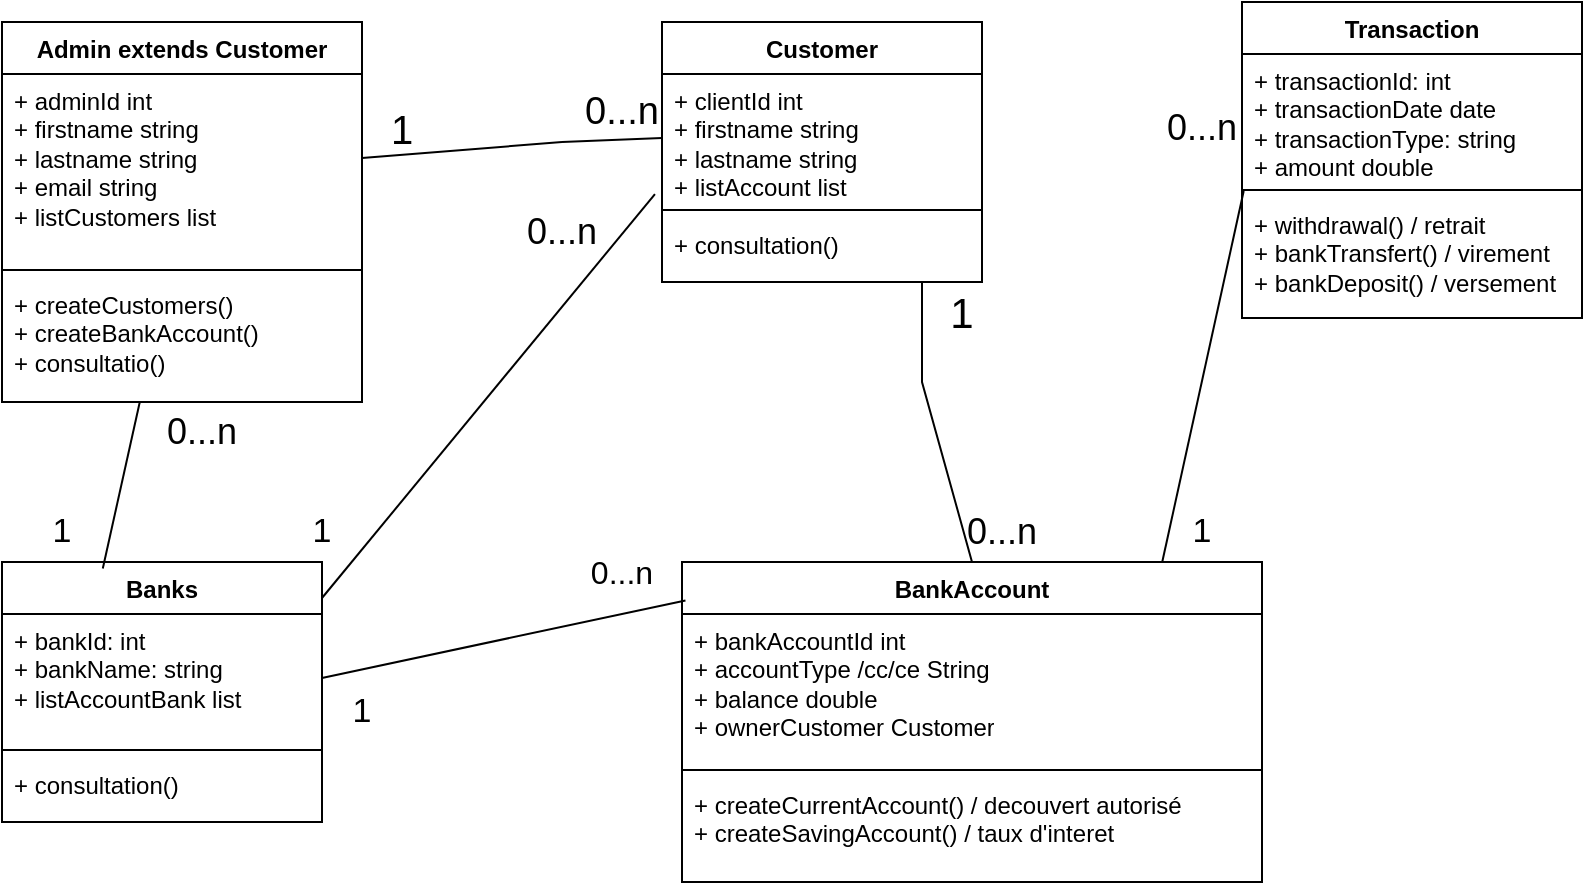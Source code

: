 <mxfile version="24.7.17">
  <diagram name="Page-1" id="3cXffu0VHovjs0cq3TGL">
    <mxGraphModel dx="1050" dy="618" grid="1" gridSize="10" guides="1" tooltips="1" connect="1" arrows="1" fold="1" page="1" pageScale="1" pageWidth="850" pageHeight="1100" math="0" shadow="0">
      <root>
        <mxCell id="0" />
        <mxCell id="1" parent="0" />
        <mxCell id="K2STK1kB6uqq91tzaWy4-2" value="Transaction" style="swimlane;fontStyle=1;align=center;verticalAlign=top;childLayout=stackLayout;horizontal=1;startSize=26;horizontalStack=0;resizeParent=1;resizeParentMax=0;resizeLast=0;collapsible=1;marginBottom=0;whiteSpace=wrap;html=1;" parent="1" vertex="1">
          <mxGeometry x="650" y="10" width="170" height="158" as="geometry" />
        </mxCell>
        <mxCell id="K2STK1kB6uqq91tzaWy4-3" value="+ transactionId: int&lt;div&gt;+ transactionDate date&lt;/div&gt;&lt;div&gt;+ transactionType: string&lt;/div&gt;&lt;div&gt;+ amount double&lt;/div&gt;" style="text;strokeColor=none;fillColor=none;align=left;verticalAlign=top;spacingLeft=4;spacingRight=4;overflow=hidden;rotatable=0;points=[[0,0.5],[1,0.5]];portConstraint=eastwest;whiteSpace=wrap;html=1;" parent="K2STK1kB6uqq91tzaWy4-2" vertex="1">
          <mxGeometry y="26" width="170" height="64" as="geometry" />
        </mxCell>
        <mxCell id="K2STK1kB6uqq91tzaWy4-4" value="" style="line;strokeWidth=1;fillColor=none;align=left;verticalAlign=middle;spacingTop=-1;spacingLeft=3;spacingRight=3;rotatable=0;labelPosition=right;points=[];portConstraint=eastwest;strokeColor=inherit;" parent="K2STK1kB6uqq91tzaWy4-2" vertex="1">
          <mxGeometry y="90" width="170" height="8" as="geometry" />
        </mxCell>
        <mxCell id="K2STK1kB6uqq91tzaWy4-5" value="+ withdrawal() / retrait&lt;div&gt;+ bankTransfert() / virement&lt;/div&gt;&lt;div&gt;+ bankDeposit() / versement&lt;/div&gt;" style="text;strokeColor=none;fillColor=none;align=left;verticalAlign=top;spacingLeft=4;spacingRight=4;overflow=hidden;rotatable=0;points=[[0,0.5],[1,0.5]];portConstraint=eastwest;whiteSpace=wrap;html=1;" parent="K2STK1kB6uqq91tzaWy4-2" vertex="1">
          <mxGeometry y="98" width="170" height="60" as="geometry" />
        </mxCell>
        <mxCell id="K2STK1kB6uqq91tzaWy4-6" value="Customer" style="swimlane;fontStyle=1;align=center;verticalAlign=top;childLayout=stackLayout;horizontal=1;startSize=26;horizontalStack=0;resizeParent=1;resizeParentMax=0;resizeLast=0;collapsible=1;marginBottom=0;whiteSpace=wrap;html=1;" parent="1" vertex="1">
          <mxGeometry x="360" y="20" width="160" height="130" as="geometry" />
        </mxCell>
        <mxCell id="K2STK1kB6uqq91tzaWy4-7" value="+ clientId int&lt;div&gt;+ firstname string&lt;/div&gt;&lt;div&gt;+ lastname string&lt;/div&gt;&lt;div&gt;+ listAccount list&lt;/div&gt;" style="text;strokeColor=none;fillColor=none;align=left;verticalAlign=top;spacingLeft=4;spacingRight=4;overflow=hidden;rotatable=0;points=[[0,0.5],[1,0.5]];portConstraint=eastwest;whiteSpace=wrap;html=1;" parent="K2STK1kB6uqq91tzaWy4-6" vertex="1">
          <mxGeometry y="26" width="160" height="64" as="geometry" />
        </mxCell>
        <mxCell id="K2STK1kB6uqq91tzaWy4-8" value="" style="line;strokeWidth=1;fillColor=none;align=left;verticalAlign=middle;spacingTop=-1;spacingLeft=3;spacingRight=3;rotatable=0;labelPosition=right;points=[];portConstraint=eastwest;strokeColor=inherit;" parent="K2STK1kB6uqq91tzaWy4-6" vertex="1">
          <mxGeometry y="90" width="160" height="8" as="geometry" />
        </mxCell>
        <mxCell id="K2STK1kB6uqq91tzaWy4-9" value="+ consultation()" style="text;strokeColor=none;fillColor=none;align=left;verticalAlign=top;spacingLeft=4;spacingRight=4;overflow=hidden;rotatable=0;points=[[0,0.5],[1,0.5]];portConstraint=eastwest;whiteSpace=wrap;html=1;" parent="K2STK1kB6uqq91tzaWy4-6" vertex="1">
          <mxGeometry y="98" width="160" height="32" as="geometry" />
        </mxCell>
        <mxCell id="K2STK1kB6uqq91tzaWy4-10" value="BankAccount" style="swimlane;fontStyle=1;align=center;verticalAlign=top;childLayout=stackLayout;horizontal=1;startSize=26;horizontalStack=0;resizeParent=1;resizeParentMax=0;resizeLast=0;collapsible=1;marginBottom=0;whiteSpace=wrap;html=1;" parent="1" vertex="1">
          <mxGeometry x="370" y="290" width="290" height="160" as="geometry" />
        </mxCell>
        <mxCell id="K2STK1kB6uqq91tzaWy4-11" value="&lt;div&gt;+ bankAccountId int&lt;/div&gt;+ accountType /cc/ce String&lt;div&gt;+ balance double&lt;/div&gt;&lt;div&gt;+ ownerCustomer Customer&lt;/div&gt;" style="text;strokeColor=none;fillColor=none;align=left;verticalAlign=top;spacingLeft=4;spacingRight=4;overflow=hidden;rotatable=0;points=[[0,0.5],[1,0.5]];portConstraint=eastwest;whiteSpace=wrap;html=1;" parent="K2STK1kB6uqq91tzaWy4-10" vertex="1">
          <mxGeometry y="26" width="290" height="74" as="geometry" />
        </mxCell>
        <mxCell id="K2STK1kB6uqq91tzaWy4-12" value="" style="line;strokeWidth=1;fillColor=none;align=left;verticalAlign=middle;spacingTop=-1;spacingLeft=3;spacingRight=3;rotatable=0;labelPosition=right;points=[];portConstraint=eastwest;strokeColor=inherit;" parent="K2STK1kB6uqq91tzaWy4-10" vertex="1">
          <mxGeometry y="100" width="290" height="8" as="geometry" />
        </mxCell>
        <mxCell id="K2STK1kB6uqq91tzaWy4-13" value="+ createCurrentAccount() / decouvert autorisé&lt;div&gt;+ createSavingAccount() / taux d&#39;interet&lt;/div&gt;" style="text;strokeColor=none;fillColor=none;align=left;verticalAlign=top;spacingLeft=4;spacingRight=4;overflow=hidden;rotatable=0;points=[[0,0.5],[1,0.5]];portConstraint=eastwest;whiteSpace=wrap;html=1;" parent="K2STK1kB6uqq91tzaWy4-10" vertex="1">
          <mxGeometry y="108" width="290" height="52" as="geometry" />
        </mxCell>
        <mxCell id="K2STK1kB6uqq91tzaWy4-14" value="Admin extends Customer" style="swimlane;fontStyle=1;align=center;verticalAlign=top;childLayout=stackLayout;horizontal=1;startSize=26;horizontalStack=0;resizeParent=1;resizeParentMax=0;resizeLast=0;collapsible=1;marginBottom=0;whiteSpace=wrap;html=1;" parent="1" vertex="1">
          <mxGeometry x="30" y="20" width="180" height="190" as="geometry" />
        </mxCell>
        <mxCell id="K2STK1kB6uqq91tzaWy4-15" value="+ adminId int&lt;div&gt;+ firstname string&lt;/div&gt;&lt;div&gt;+ lastname string&lt;/div&gt;&lt;div&gt;+ email string&lt;/div&gt;&lt;div&gt;+ listCustomers list&lt;/div&gt;" style="text;strokeColor=none;fillColor=none;align=left;verticalAlign=top;spacingLeft=4;spacingRight=4;overflow=hidden;rotatable=0;points=[[0,0.5],[1,0.5]];portConstraint=eastwest;whiteSpace=wrap;html=1;" parent="K2STK1kB6uqq91tzaWy4-14" vertex="1">
          <mxGeometry y="26" width="180" height="94" as="geometry" />
        </mxCell>
        <mxCell id="K2STK1kB6uqq91tzaWy4-16" value="" style="line;strokeWidth=1;fillColor=none;align=left;verticalAlign=middle;spacingTop=-1;spacingLeft=3;spacingRight=3;rotatable=0;labelPosition=right;points=[];portConstraint=eastwest;strokeColor=inherit;" parent="K2STK1kB6uqq91tzaWy4-14" vertex="1">
          <mxGeometry y="120" width="180" height="8" as="geometry" />
        </mxCell>
        <mxCell id="K2STK1kB6uqq91tzaWy4-17" value="+ createCustomers()&lt;div&gt;+ createBankAccount()&lt;/div&gt;&lt;div&gt;+ consultatio()&lt;/div&gt;" style="text;strokeColor=none;fillColor=none;align=left;verticalAlign=top;spacingLeft=4;spacingRight=4;overflow=hidden;rotatable=0;points=[[0,0.5],[1,0.5]];portConstraint=eastwest;whiteSpace=wrap;html=1;" parent="K2STK1kB6uqq91tzaWy4-14" vertex="1">
          <mxGeometry y="128" width="180" height="62" as="geometry" />
        </mxCell>
        <mxCell id="K2STK1kB6uqq91tzaWy4-26" value="" style="endArrow=none;html=1;rounded=0;entryX=0.005;entryY=-0.058;entryDx=0;entryDy=0;entryPerimeter=0;exitX=0.828;exitY=0;exitDx=0;exitDy=0;exitPerimeter=0;" parent="1" source="K2STK1kB6uqq91tzaWy4-10" target="K2STK1kB6uqq91tzaWy4-5" edge="1">
          <mxGeometry width="50" height="50" relative="1" as="geometry">
            <mxPoint x="520" y="90" as="sourcePoint" />
            <mxPoint x="570" y="40" as="targetPoint" />
          </mxGeometry>
        </mxCell>
        <mxCell id="K2STK1kB6uqq91tzaWy4-27" value="" style="endArrow=none;html=1;rounded=0;entryX=0.5;entryY=0;entryDx=0;entryDy=0;" parent="1" target="K2STK1kB6uqq91tzaWy4-10" edge="1">
          <mxGeometry width="50" height="50" relative="1" as="geometry">
            <mxPoint x="490" y="200" as="sourcePoint" />
            <mxPoint x="520" y="170" as="targetPoint" />
            <Array as="points">
              <mxPoint x="490" y="150" />
              <mxPoint x="490" y="200" />
            </Array>
          </mxGeometry>
        </mxCell>
        <mxCell id="K2STK1kB6uqq91tzaWy4-28" value="" style="endArrow=none;html=1;rounded=0;entryX=0;entryY=0.5;entryDx=0;entryDy=0;exitX=0;exitY=1;exitDx=0;exitDy=0;strokeColor=default;" parent="1" source="K2STK1kB6uqq91tzaWy4-31" target="K2STK1kB6uqq91tzaWy4-7" edge="1">
          <mxGeometry width="50" height="50" relative="1" as="geometry">
            <mxPoint x="250" y="100" as="sourcePoint" />
            <mxPoint x="300" y="50" as="targetPoint" />
          </mxGeometry>
        </mxCell>
        <mxCell id="K2STK1kB6uqq91tzaWy4-29" value="&lt;font style=&quot;font-size: 20px;&quot;&gt;1&lt;/font&gt;" style="text;strokeColor=none;align=center;fillColor=none;html=1;verticalAlign=middle;whiteSpace=wrap;rounded=0;" parent="1" vertex="1">
          <mxGeometry x="200" y="58" width="60" height="30" as="geometry" />
        </mxCell>
        <mxCell id="K2STK1kB6uqq91tzaWy4-32" value="" style="endArrow=none;html=1;rounded=0;entryX=0;entryY=1;entryDx=0;entryDy=0;strokeColor=default;" parent="1" target="K2STK1kB6uqq91tzaWy4-31" edge="1">
          <mxGeometry width="50" height="50" relative="1" as="geometry">
            <mxPoint x="210" y="88" as="sourcePoint" />
            <mxPoint x="360" y="78" as="targetPoint" />
          </mxGeometry>
        </mxCell>
        <mxCell id="K2STK1kB6uqq91tzaWy4-31" value="&lt;font style=&quot;font-size: 19px;&quot;&gt;0...n&lt;/font&gt;" style="text;strokeColor=none;align=center;fillColor=none;html=1;verticalAlign=middle;whiteSpace=wrap;rounded=0;" parent="1" vertex="1">
          <mxGeometry x="310" y="50" width="60" height="30" as="geometry" />
        </mxCell>
        <mxCell id="K2STK1kB6uqq91tzaWy4-33" value="&lt;font style=&quot;font-size: 21px;&quot;&gt;1&lt;/font&gt;" style="text;strokeColor=none;align=center;fillColor=none;html=1;verticalAlign=middle;whiteSpace=wrap;rounded=0;" parent="1" vertex="1">
          <mxGeometry x="480" y="150" width="60" height="30" as="geometry" />
        </mxCell>
        <mxCell id="K2STK1kB6uqq91tzaWy4-34" value="&lt;font style=&quot;font-size: 18px;&quot;&gt;0...n&lt;/font&gt;" style="text;strokeColor=none;align=center;fillColor=none;html=1;verticalAlign=middle;whiteSpace=wrap;rounded=0;" parent="1" vertex="1">
          <mxGeometry x="500" y="260" width="60" height="30" as="geometry" />
        </mxCell>
        <mxCell id="K2STK1kB6uqq91tzaWy4-35" value="&lt;font style=&quot;font-size: 17px;&quot;&gt;1&lt;/font&gt;" style="text;strokeColor=none;align=center;fillColor=none;html=1;verticalAlign=middle;whiteSpace=wrap;rounded=0;" parent="1" vertex="1">
          <mxGeometry x="600" y="260" width="60" height="30" as="geometry" />
        </mxCell>
        <mxCell id="K2STK1kB6uqq91tzaWy4-36" value="&lt;font style=&quot;font-size: 18px;&quot;&gt;0...n&lt;/font&gt;" style="text;strokeColor=none;align=center;fillColor=none;html=1;verticalAlign=middle;whiteSpace=wrap;rounded=0;" parent="1" vertex="1">
          <mxGeometry x="600" y="58" width="60" height="30" as="geometry" />
        </mxCell>
        <mxCell id="FLbU7VnANyQanRlhREyq-1" value="Banks" style="swimlane;fontStyle=1;align=center;verticalAlign=top;childLayout=stackLayout;horizontal=1;startSize=26;horizontalStack=0;resizeParent=1;resizeParentMax=0;resizeLast=0;collapsible=1;marginBottom=0;whiteSpace=wrap;html=1;" vertex="1" parent="1">
          <mxGeometry x="30" y="290" width="160" height="130" as="geometry" />
        </mxCell>
        <mxCell id="FLbU7VnANyQanRlhREyq-2" value="+ bankId: int&lt;div&gt;+ bankName: string&lt;/div&gt;&lt;div&gt;+ listAccountBank list&lt;/div&gt;" style="text;strokeColor=none;fillColor=none;align=left;verticalAlign=top;spacingLeft=4;spacingRight=4;overflow=hidden;rotatable=0;points=[[0,0.5],[1,0.5]];portConstraint=eastwest;whiteSpace=wrap;html=1;" vertex="1" parent="FLbU7VnANyQanRlhREyq-1">
          <mxGeometry y="26" width="160" height="64" as="geometry" />
        </mxCell>
        <mxCell id="FLbU7VnANyQanRlhREyq-3" value="" style="line;strokeWidth=1;fillColor=none;align=left;verticalAlign=middle;spacingTop=-1;spacingLeft=3;spacingRight=3;rotatable=0;labelPosition=right;points=[];portConstraint=eastwest;strokeColor=inherit;" vertex="1" parent="FLbU7VnANyQanRlhREyq-1">
          <mxGeometry y="90" width="160" height="8" as="geometry" />
        </mxCell>
        <mxCell id="FLbU7VnANyQanRlhREyq-4" value="+ consultation()" style="text;strokeColor=none;fillColor=none;align=left;verticalAlign=top;spacingLeft=4;spacingRight=4;overflow=hidden;rotatable=0;points=[[0,0.5],[1,0.5]];portConstraint=eastwest;whiteSpace=wrap;html=1;" vertex="1" parent="FLbU7VnANyQanRlhREyq-1">
          <mxGeometry y="98" width="160" height="32" as="geometry" />
        </mxCell>
        <mxCell id="FLbU7VnANyQanRlhREyq-6" value="" style="endArrow=none;html=1;rounded=0;entryX=-0.022;entryY=0.938;entryDx=0;entryDy=0;strokeColor=default;entryPerimeter=0;" edge="1" parent="1" target="K2STK1kB6uqq91tzaWy4-7">
          <mxGeometry width="50" height="50" relative="1" as="geometry">
            <mxPoint x="190" y="308" as="sourcePoint" />
            <mxPoint x="290" y="300" as="targetPoint" />
          </mxGeometry>
        </mxCell>
        <mxCell id="FLbU7VnANyQanRlhREyq-7" value="&lt;font style=&quot;font-size: 17px;&quot;&gt;1&lt;/font&gt;" style="text;strokeColor=none;align=center;fillColor=none;html=1;verticalAlign=middle;whiteSpace=wrap;rounded=0;" vertex="1" parent="1">
          <mxGeometry x="160" y="260" width="60" height="30" as="geometry" />
        </mxCell>
        <mxCell id="FLbU7VnANyQanRlhREyq-8" value="&lt;font style=&quot;font-size: 18px;&quot;&gt;0...n&lt;/font&gt;" style="text;strokeColor=none;align=center;fillColor=none;html=1;verticalAlign=middle;whiteSpace=wrap;rounded=0;" vertex="1" parent="1">
          <mxGeometry x="280" y="110" width="60" height="30" as="geometry" />
        </mxCell>
        <mxCell id="FLbU7VnANyQanRlhREyq-9" value="" style="endArrow=none;html=1;rounded=0;entryX=0.006;entryY=0.12;entryDx=0;entryDy=0;strokeColor=default;entryPerimeter=0;exitX=1;exitY=0.5;exitDx=0;exitDy=0;" edge="1" parent="1" source="FLbU7VnANyQanRlhREyq-2" target="K2STK1kB6uqq91tzaWy4-10">
          <mxGeometry width="50" height="50" relative="1" as="geometry">
            <mxPoint x="260" y="340" as="sourcePoint" />
            <mxPoint x="426" y="138" as="targetPoint" />
          </mxGeometry>
        </mxCell>
        <mxCell id="FLbU7VnANyQanRlhREyq-10" value="&lt;font style=&quot;font-size: 17px;&quot;&gt;1&lt;/font&gt;" style="text;strokeColor=none;align=center;fillColor=none;html=1;verticalAlign=middle;whiteSpace=wrap;rounded=0;" vertex="1" parent="1">
          <mxGeometry x="180" y="350" width="60" height="30" as="geometry" />
        </mxCell>
        <mxCell id="FLbU7VnANyQanRlhREyq-11" value="&lt;font style=&quot;font-size: 16px;&quot;&gt;0...n&lt;/font&gt;" style="text;strokeColor=none;align=center;fillColor=none;html=1;verticalAlign=middle;whiteSpace=wrap;rounded=0;" vertex="1" parent="1">
          <mxGeometry x="310" y="280" width="60" height="30" as="geometry" />
        </mxCell>
        <mxCell id="FLbU7VnANyQanRlhREyq-12" value="" style="endArrow=none;html=1;rounded=0;strokeColor=default;exitX=0.315;exitY=0.025;exitDx=0;exitDy=0;exitPerimeter=0;" edge="1" parent="1" source="FLbU7VnANyQanRlhREyq-1" target="K2STK1kB6uqq91tzaWy4-14">
          <mxGeometry width="50" height="50" relative="1" as="geometry">
            <mxPoint x="200" y="318" as="sourcePoint" />
            <mxPoint x="366" y="116" as="targetPoint" />
          </mxGeometry>
        </mxCell>
        <mxCell id="FLbU7VnANyQanRlhREyq-13" value="&lt;font style=&quot;font-size: 17px;&quot;&gt;1&lt;/font&gt;" style="text;strokeColor=none;align=center;fillColor=none;html=1;verticalAlign=middle;whiteSpace=wrap;rounded=0;" vertex="1" parent="1">
          <mxGeometry x="30" y="260" width="60" height="30" as="geometry" />
        </mxCell>
        <mxCell id="FLbU7VnANyQanRlhREyq-14" value="&lt;font style=&quot;font-size: 18px;&quot;&gt;0...n&lt;/font&gt;" style="text;strokeColor=none;align=center;fillColor=none;html=1;verticalAlign=middle;whiteSpace=wrap;rounded=0;" vertex="1" parent="1">
          <mxGeometry x="100" y="210" width="60" height="30" as="geometry" />
        </mxCell>
      </root>
    </mxGraphModel>
  </diagram>
</mxfile>
